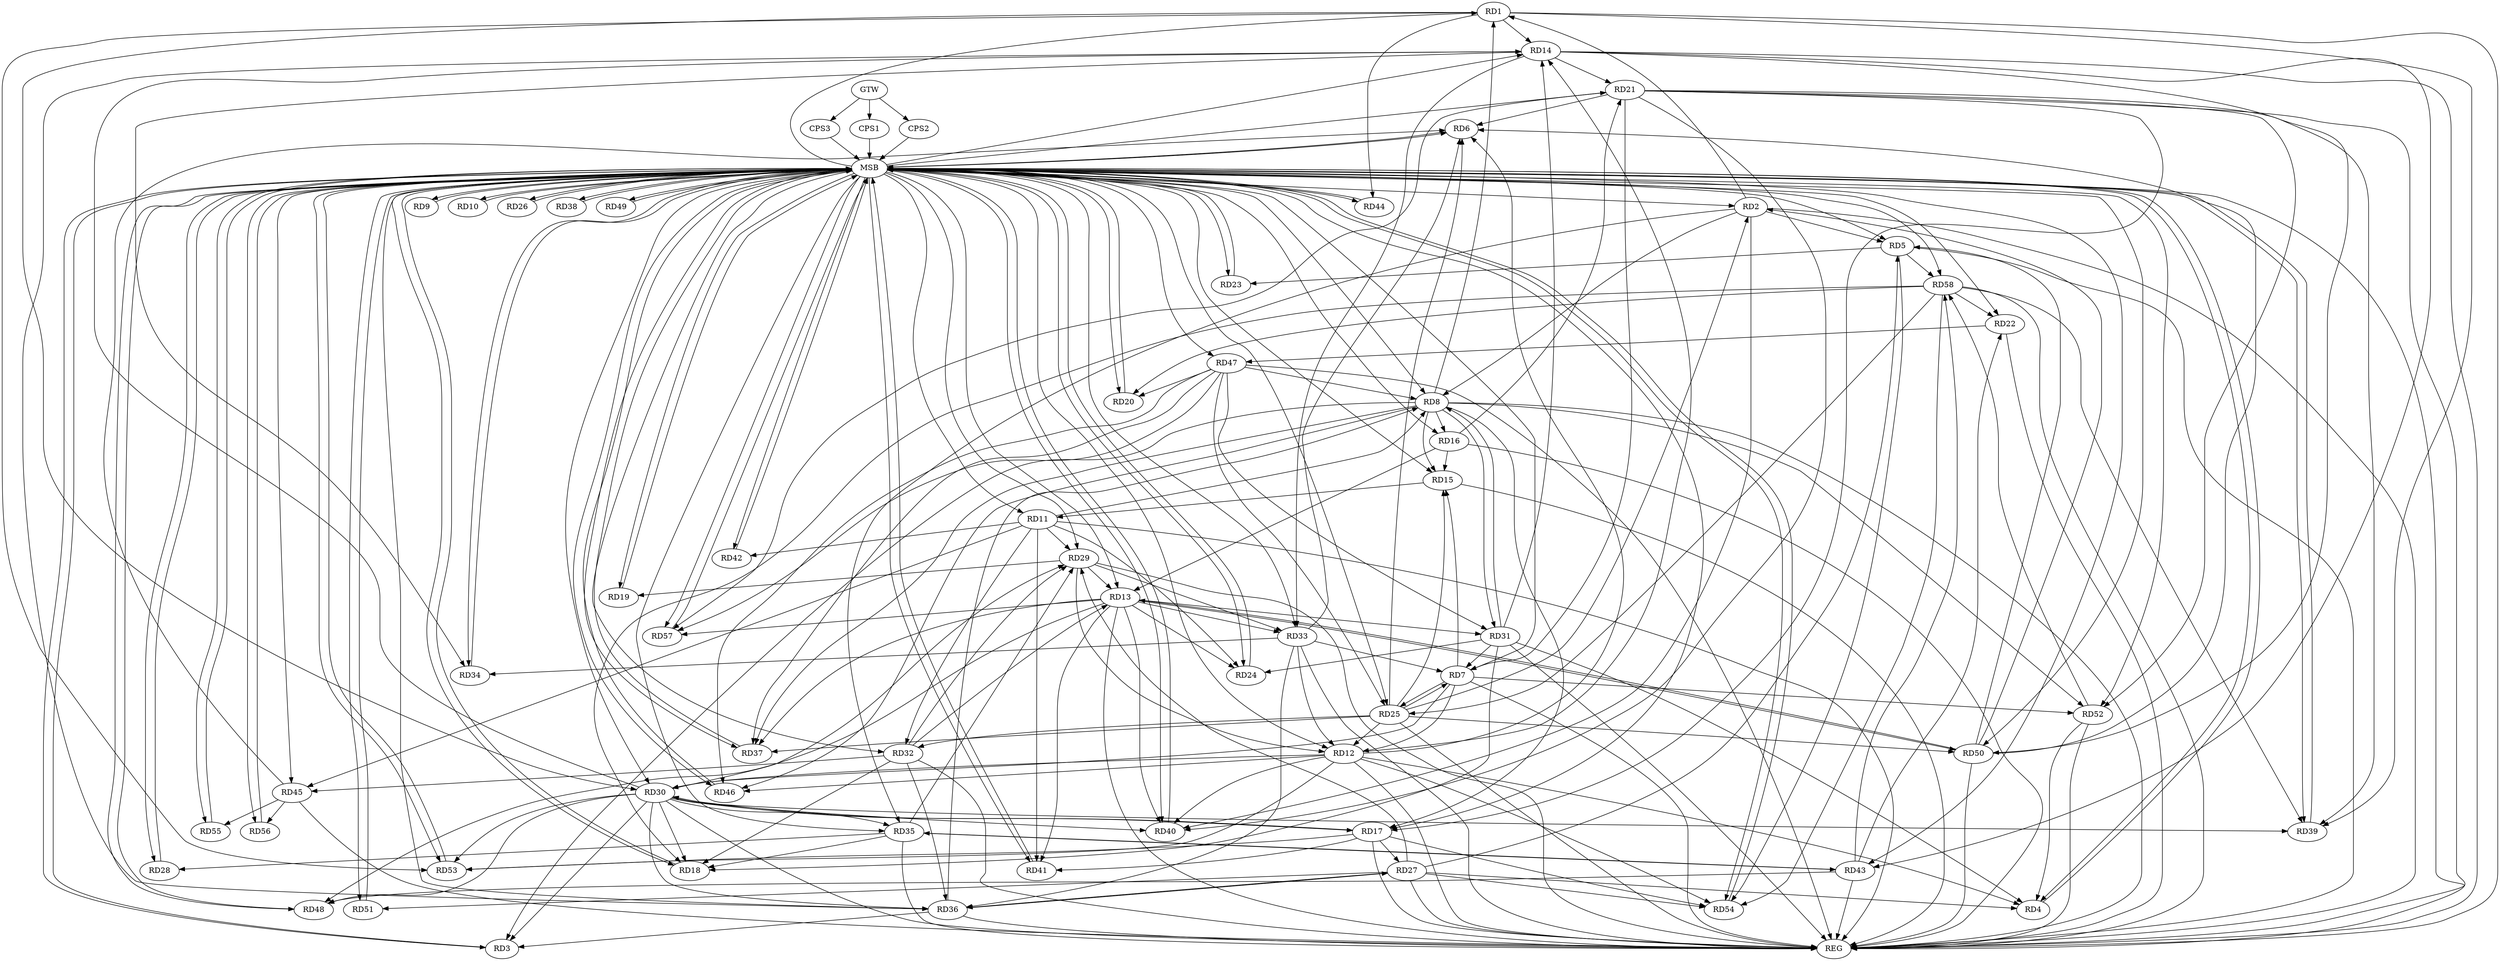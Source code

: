 strict digraph G {
  RD1 [ label="RD1" ];
  RD2 [ label="RD2" ];
  RD3 [ label="RD3" ];
  RD4 [ label="RD4" ];
  RD5 [ label="RD5" ];
  RD6 [ label="RD6" ];
  RD7 [ label="RD7" ];
  RD8 [ label="RD8" ];
  RD9 [ label="RD9" ];
  RD10 [ label="RD10" ];
  RD11 [ label="RD11" ];
  RD12 [ label="RD12" ];
  RD13 [ label="RD13" ];
  RD14 [ label="RD14" ];
  RD15 [ label="RD15" ];
  RD16 [ label="RD16" ];
  RD17 [ label="RD17" ];
  RD18 [ label="RD18" ];
  RD19 [ label="RD19" ];
  RD20 [ label="RD20" ];
  RD21 [ label="RD21" ];
  RD22 [ label="RD22" ];
  RD23 [ label="RD23" ];
  RD24 [ label="RD24" ];
  RD25 [ label="RD25" ];
  RD26 [ label="RD26" ];
  RD27 [ label="RD27" ];
  RD28 [ label="RD28" ];
  RD29 [ label="RD29" ];
  RD30 [ label="RD30" ];
  RD31 [ label="RD31" ];
  RD32 [ label="RD32" ];
  RD33 [ label="RD33" ];
  RD34 [ label="RD34" ];
  RD35 [ label="RD35" ];
  RD36 [ label="RD36" ];
  RD37 [ label="RD37" ];
  RD38 [ label="RD38" ];
  RD39 [ label="RD39" ];
  RD40 [ label="RD40" ];
  RD41 [ label="RD41" ];
  RD42 [ label="RD42" ];
  RD43 [ label="RD43" ];
  RD44 [ label="RD44" ];
  RD45 [ label="RD45" ];
  RD46 [ label="RD46" ];
  RD47 [ label="RD47" ];
  RD48 [ label="RD48" ];
  RD49 [ label="RD49" ];
  RD50 [ label="RD50" ];
  RD51 [ label="RD51" ];
  RD52 [ label="RD52" ];
  RD53 [ label="RD53" ];
  RD54 [ label="RD54" ];
  RD55 [ label="RD55" ];
  RD56 [ label="RD56" ];
  RD57 [ label="RD57" ];
  RD58 [ label="RD58" ];
  CPS1 [ label="CPS1" ];
  CPS2 [ label="CPS2" ];
  CPS3 [ label="CPS3" ];
  GTW [ label="GTW" ];
  REG [ label="REG" ];
  MSB [ label="MSB" ];
  RD2 -> RD1;
  RD8 -> RD1;
  RD1 -> RD14;
  RD1 -> RD30;
  RD1 -> RD39;
  RD1 -> RD44;
  RD1 -> RD53;
  RD2 -> RD5;
  RD2 -> RD8;
  RD25 -> RD2;
  RD2 -> RD35;
  RD2 -> RD40;
  RD50 -> RD2;
  RD8 -> RD3;
  RD30 -> RD3;
  RD36 -> RD3;
  RD12 -> RD4;
  RD27 -> RD4;
  RD31 -> RD4;
  RD52 -> RD4;
  RD5 -> RD23;
  RD27 -> RD5;
  RD50 -> RD5;
  RD5 -> RD54;
  RD5 -> RD58;
  RD12 -> RD6;
  RD21 -> RD6;
  RD25 -> RD6;
  RD33 -> RD6;
  RD45 -> RD6;
  RD50 -> RD6;
  RD7 -> RD12;
  RD7 -> RD15;
  RD21 -> RD7;
  RD7 -> RD25;
  RD25 -> RD7;
  RD7 -> RD30;
  RD31 -> RD7;
  RD33 -> RD7;
  RD7 -> RD52;
  RD11 -> RD8;
  RD8 -> RD15;
  RD8 -> RD16;
  RD8 -> RD17;
  RD8 -> RD31;
  RD31 -> RD8;
  RD36 -> RD8;
  RD8 -> RD37;
  RD8 -> RD46;
  RD47 -> RD8;
  RD8 -> RD52;
  RD15 -> RD11;
  RD11 -> RD24;
  RD11 -> RD29;
  RD11 -> RD32;
  RD11 -> RD41;
  RD11 -> RD42;
  RD11 -> RD45;
  RD12 -> RD14;
  RD25 -> RD12;
  RD29 -> RD12;
  RD12 -> RD30;
  RD33 -> RD12;
  RD12 -> RD40;
  RD12 -> RD46;
  RD12 -> RD53;
  RD12 -> RD54;
  RD16 -> RD13;
  RD13 -> RD24;
  RD29 -> RD13;
  RD13 -> RD31;
  RD32 -> RD13;
  RD13 -> RD33;
  RD13 -> RD37;
  RD13 -> RD40;
  RD13 -> RD41;
  RD13 -> RD48;
  RD13 -> RD50;
  RD50 -> RD13;
  RD13 -> RD57;
  RD14 -> RD21;
  RD30 -> RD14;
  RD31 -> RD14;
  RD14 -> RD33;
  RD14 -> RD34;
  RD36 -> RD14;
  RD14 -> RD43;
  RD14 -> RD50;
  RD16 -> RD15;
  RD25 -> RD15;
  RD16 -> RD21;
  RD21 -> RD17;
  RD17 -> RD27;
  RD17 -> RD30;
  RD30 -> RD17;
  RD17 -> RD41;
  RD17 -> RD53;
  RD17 -> RD54;
  RD30 -> RD18;
  RD31 -> RD18;
  RD32 -> RD18;
  RD35 -> RD18;
  RD58 -> RD18;
  RD29 -> RD19;
  RD47 -> RD20;
  RD58 -> RD20;
  RD21 -> RD39;
  RD21 -> RD40;
  RD21 -> RD52;
  RD21 -> RD57;
  RD43 -> RD22;
  RD22 -> RD47;
  RD58 -> RD22;
  RD31 -> RD24;
  RD25 -> RD32;
  RD25 -> RD37;
  RD47 -> RD25;
  RD25 -> RD50;
  RD58 -> RD25;
  RD27 -> RD29;
  RD27 -> RD36;
  RD36 -> RD27;
  RD27 -> RD51;
  RD27 -> RD54;
  RD35 -> RD28;
  RD30 -> RD29;
  RD32 -> RD29;
  RD29 -> RD33;
  RD35 -> RD29;
  RD30 -> RD35;
  RD30 -> RD36;
  RD30 -> RD39;
  RD30 -> RD40;
  RD30 -> RD48;
  RD30 -> RD53;
  RD47 -> RD31;
  RD32 -> RD36;
  RD32 -> RD45;
  RD33 -> RD34;
  RD33 -> RD36;
  RD35 -> RD43;
  RD43 -> RD35;
  RD47 -> RD37;
  RD58 -> RD39;
  RD43 -> RD48;
  RD43 -> RD58;
  RD45 -> RD55;
  RD45 -> RD56;
  RD47 -> RD46;
  RD47 -> RD57;
  RD52 -> RD58;
  RD58 -> RD54;
  GTW -> CPS1;
  GTW -> CPS2;
  GTW -> CPS3;
  RD1 -> REG;
  RD2 -> REG;
  RD5 -> REG;
  RD7 -> REG;
  RD8 -> REG;
  RD11 -> REG;
  RD12 -> REG;
  RD13 -> REG;
  RD14 -> REG;
  RD15 -> REG;
  RD16 -> REG;
  RD17 -> REG;
  RD21 -> REG;
  RD22 -> REG;
  RD25 -> REG;
  RD27 -> REG;
  RD29 -> REG;
  RD30 -> REG;
  RD31 -> REG;
  RD32 -> REG;
  RD33 -> REG;
  RD35 -> REG;
  RD36 -> REG;
  RD43 -> REG;
  RD45 -> REG;
  RD47 -> REG;
  RD50 -> REG;
  RD52 -> REG;
  RD58 -> REG;
  RD3 -> MSB;
  MSB -> RD13;
  MSB -> RD15;
  MSB -> RD41;
  MSB -> RD42;
  MSB -> RD51;
  MSB -> RD54;
  MSB -> REG;
  RD4 -> MSB;
  MSB -> RD7;
  MSB -> RD33;
  MSB -> RD48;
  RD6 -> MSB;
  MSB -> RD26;
  MSB -> RD29;
  MSB -> RD56;
  RD9 -> MSB;
  RD10 -> MSB;
  MSB -> RD37;
  MSB -> RD58;
  RD18 -> MSB;
  MSB -> RD24;
  MSB -> RD39;
  MSB -> RD46;
  MSB -> RD49;
  RD19 -> MSB;
  MSB -> RD2;
  MSB -> RD6;
  MSB -> RD57;
  RD20 -> MSB;
  MSB -> RD9;
  MSB -> RD12;
  MSB -> RD30;
  MSB -> RD36;
  MSB -> RD50;
  RD23 -> MSB;
  MSB -> RD19;
  MSB -> RD25;
  MSB -> RD40;
  MSB -> RD45;
  MSB -> RD53;
  RD24 -> MSB;
  MSB -> RD32;
  MSB -> RD34;
  MSB -> RD44;
  MSB -> RD55;
  RD26 -> MSB;
  MSB -> RD8;
  MSB -> RD23;
  RD28 -> MSB;
  MSB -> RD4;
  MSB -> RD47;
  RD34 -> MSB;
  MSB -> RD3;
  MSB -> RD21;
  RD37 -> MSB;
  MSB -> RD18;
  RD38 -> MSB;
  MSB -> RD10;
  RD39 -> MSB;
  RD40 -> MSB;
  MSB -> RD14;
  MSB -> RD16;
  MSB -> RD20;
  RD41 -> MSB;
  MSB -> RD43;
  RD42 -> MSB;
  MSB -> RD28;
  RD44 -> MSB;
  MSB -> RD35;
  RD46 -> MSB;
  RD48 -> MSB;
  MSB -> RD17;
  RD49 -> MSB;
  MSB -> RD11;
  MSB -> RD38;
  RD51 -> MSB;
  RD53 -> MSB;
  RD54 -> MSB;
  MSB -> RD22;
  RD55 -> MSB;
  RD56 -> MSB;
  RD57 -> MSB;
  MSB -> RD1;
  CPS1 -> MSB;
  MSB -> RD5;
  CPS2 -> MSB;
  MSB -> RD52;
  CPS3 -> MSB;
}
